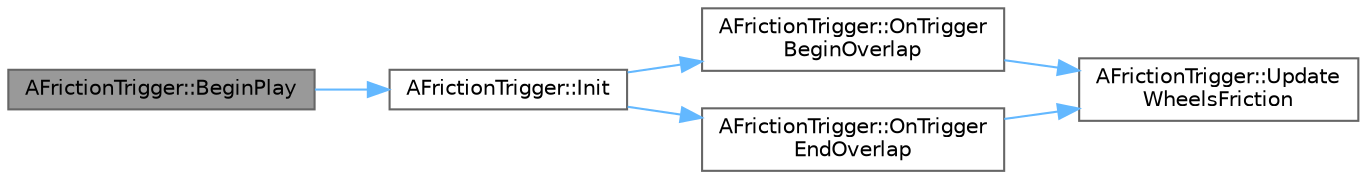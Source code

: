 digraph "AFrictionTrigger::BeginPlay"
{
 // INTERACTIVE_SVG=YES
 // LATEX_PDF_SIZE
  bgcolor="transparent";
  edge [fontname=Helvetica,fontsize=10,labelfontname=Helvetica,labelfontsize=10];
  node [fontname=Helvetica,fontsize=10,shape=box,height=0.2,width=0.4];
  rankdir="LR";
  Node1 [id="Node000001",label="AFrictionTrigger::BeginPlay",height=0.2,width=0.4,color="gray40", fillcolor="grey60", style="filled", fontcolor="black",tooltip=" "];
  Node1 -> Node2 [id="edge1_Node000001_Node000002",color="steelblue1",style="solid",tooltip=" "];
  Node2 [id="Node000002",label="AFrictionTrigger::Init",height=0.2,width=0.4,color="grey40", fillcolor="white", style="filled",URL="$dc/db9/classAFrictionTrigger.html#a41d51007e4ebb7586ca6b30eb40693c3",tooltip=" "];
  Node2 -> Node3 [id="edge2_Node000002_Node000003",color="steelblue1",style="solid",tooltip=" "];
  Node3 [id="Node000003",label="AFrictionTrigger::OnTrigger\lBeginOverlap",height=0.2,width=0.4,color="grey40", fillcolor="white", style="filled",URL="$dc/db9/classAFrictionTrigger.html#a385c11c7c9087a1008ddb822d5abce9c",tooltip=" "];
  Node3 -> Node4 [id="edge3_Node000003_Node000004",color="steelblue1",style="solid",tooltip=" "];
  Node4 [id="Node000004",label="AFrictionTrigger::Update\lWheelsFriction",height=0.2,width=0.4,color="grey40", fillcolor="white", style="filled",URL="$dc/db9/classAFrictionTrigger.html#ab844c0c19a175e72d9ed6a063604f20a",tooltip=" "];
  Node2 -> Node5 [id="edge4_Node000002_Node000005",color="steelblue1",style="solid",tooltip=" "];
  Node5 [id="Node000005",label="AFrictionTrigger::OnTrigger\lEndOverlap",height=0.2,width=0.4,color="grey40", fillcolor="white", style="filled",URL="$dc/db9/classAFrictionTrigger.html#adc59cc3657450bf9b310672b7a3a899b",tooltip=" "];
  Node5 -> Node4 [id="edge5_Node000005_Node000004",color="steelblue1",style="solid",tooltip=" "];
}
